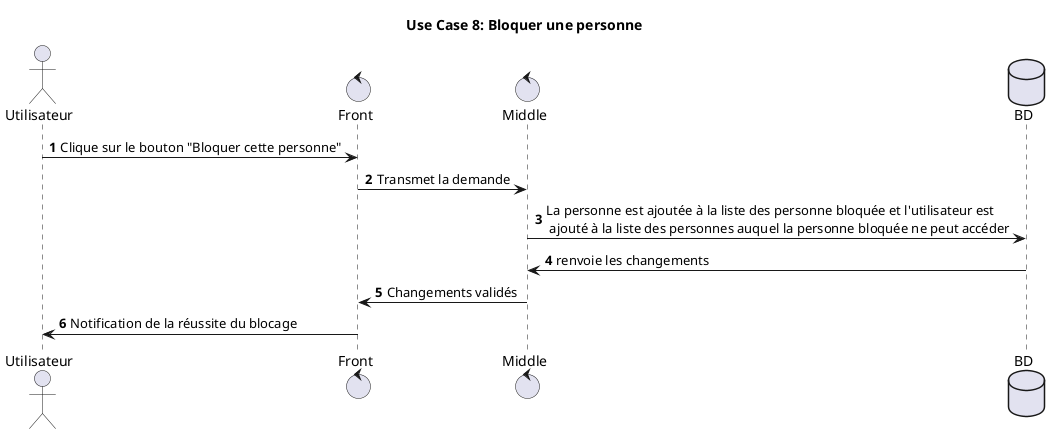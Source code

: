 @startuml
title Use Case 8: Bloquer une personne

actor "Utilisateur" as U
control "Front" as F
control "Middle" as M
database BD

autonumber
U -> F : Clique sur le bouton "Bloquer cette personne"
F -> M : Transmet la demande
M -> BD : La personne est ajoutée à la liste des personne bloquée et l'utilisateur est \n ajouté à la liste des personnes auquel la personne bloquée ne peut accéder
BD -> M : renvoie les changements
M -> F : Changements validés
F -> U : Notification de la réussite du blocage
@enduml
